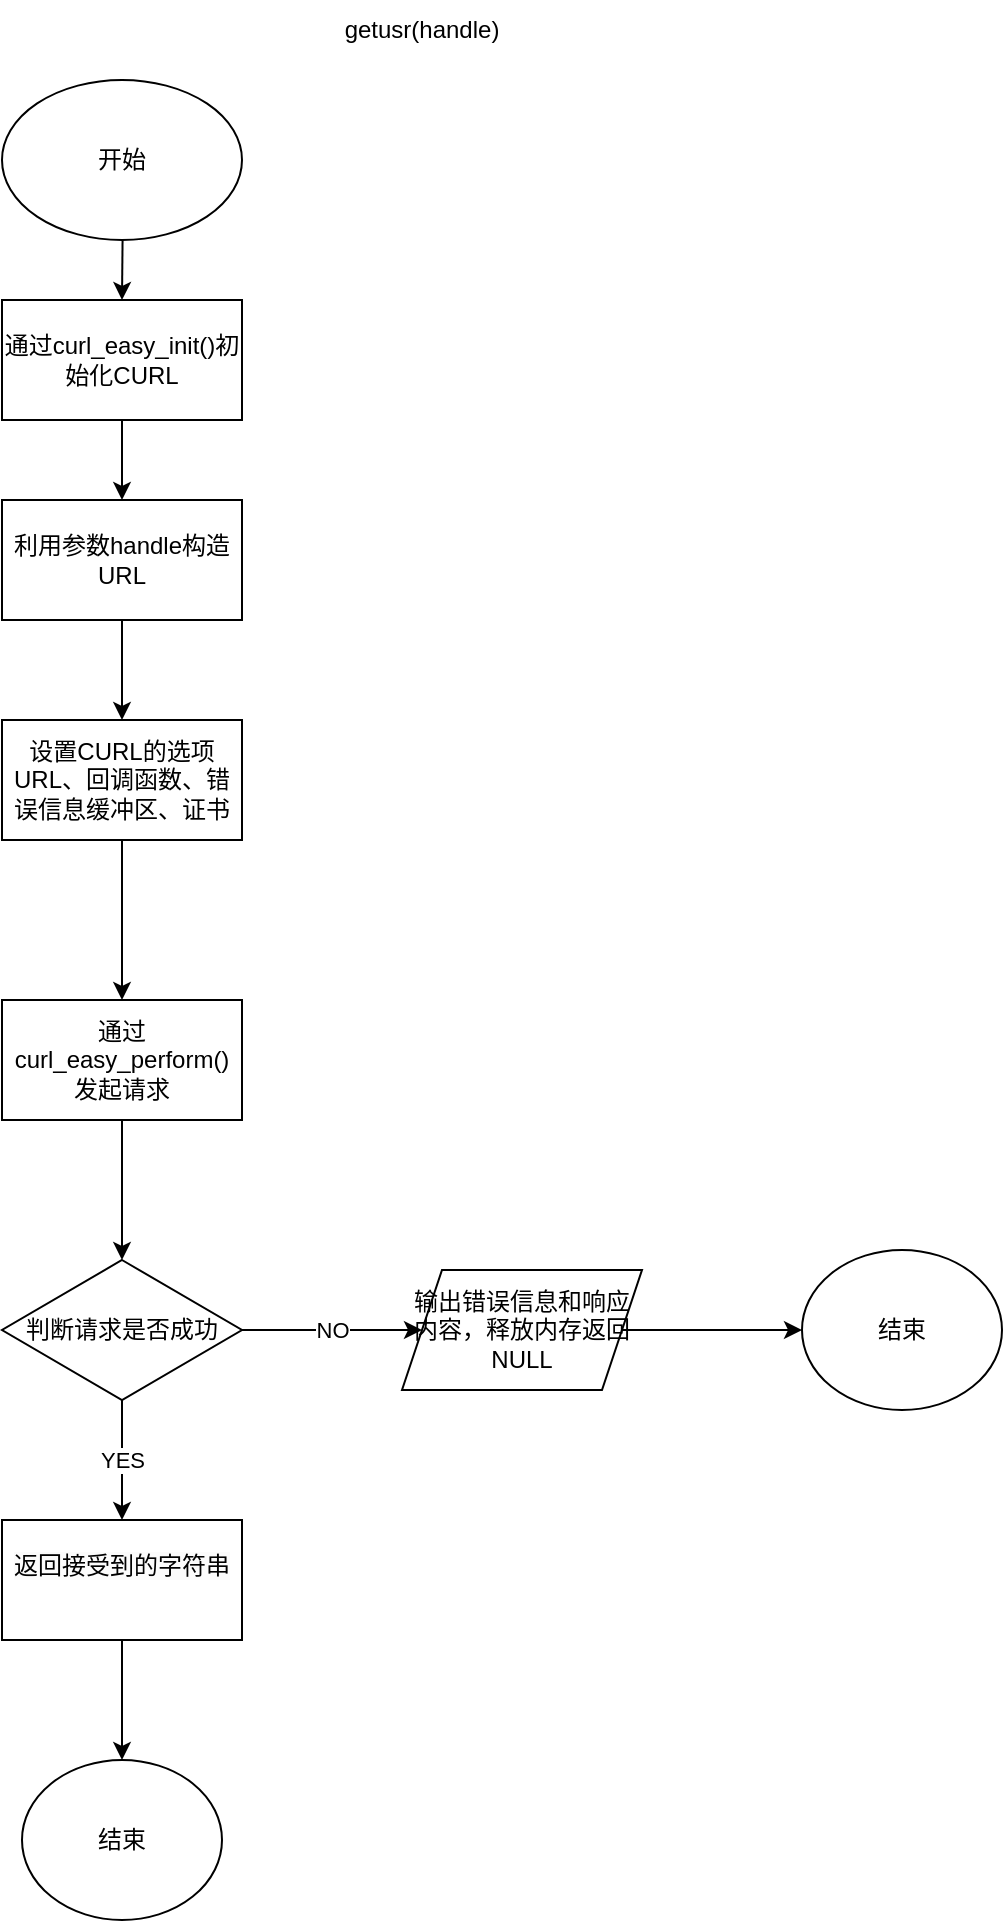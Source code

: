 <mxfile>
    <diagram id="szYyVZRkHGsQonSWcX8A" name="第 1 页">
        <mxGraphModel dx="668" dy="767" grid="1" gridSize="10" guides="1" tooltips="1" connect="1" arrows="1" fold="1" page="1" pageScale="1" pageWidth="827" pageHeight="1169" math="0" shadow="0">
            <root>
                <mxCell id="0"/>
                <mxCell id="1" parent="0"/>
                <mxCell id="5" value="" style="edgeStyle=none;html=1;" edge="1" parent="1" source="2" target="4">
                    <mxGeometry relative="1" as="geometry"/>
                </mxCell>
                <mxCell id="2" value="开始" style="ellipse;whiteSpace=wrap;html=1;" vertex="1" parent="1">
                    <mxGeometry x="90" y="60" width="120" height="80" as="geometry"/>
                </mxCell>
                <mxCell id="3" value="getusr(handle&lt;span style=&quot;background-color: transparent;&quot;&gt;)&lt;/span&gt;" style="text;html=1;align=center;verticalAlign=middle;whiteSpace=wrap;rounded=0;" vertex="1" parent="1">
                    <mxGeometry x="270" y="20" width="60" height="30" as="geometry"/>
                </mxCell>
                <mxCell id="7" value="" style="edgeStyle=none;html=1;" edge="1" parent="1" source="4" target="6">
                    <mxGeometry relative="1" as="geometry"/>
                </mxCell>
                <mxCell id="4" value="通过curl_easy_init()初始化CURL" style="whiteSpace=wrap;html=1;" vertex="1" parent="1">
                    <mxGeometry x="90" y="170" width="120" height="60" as="geometry"/>
                </mxCell>
                <mxCell id="9" value="" style="edgeStyle=none;html=1;" edge="1" parent="1" source="6" target="8">
                    <mxGeometry relative="1" as="geometry"/>
                </mxCell>
                <mxCell id="6" value="利用参数handle构造URL" style="whiteSpace=wrap;html=1;" vertex="1" parent="1">
                    <mxGeometry x="90" y="270" width="120" height="60" as="geometry"/>
                </mxCell>
                <mxCell id="11" value="" style="edgeStyle=none;html=1;" edge="1" parent="1" source="8">
                    <mxGeometry relative="1" as="geometry">
                        <mxPoint x="150" y="520" as="targetPoint"/>
                    </mxGeometry>
                </mxCell>
                <mxCell id="8" value="设置CURL的选项&lt;br&gt;URL、回调函数、错误信息缓冲区、证书" style="whiteSpace=wrap;html=1;" vertex="1" parent="1">
                    <mxGeometry x="90" y="380" width="120" height="60" as="geometry"/>
                </mxCell>
                <mxCell id="14" value="" style="edgeStyle=none;html=1;" edge="1" parent="1" source="12" target="13">
                    <mxGeometry relative="1" as="geometry"/>
                </mxCell>
                <mxCell id="12" value="通过curl_easy_perform()发起请求" style="rounded=0;whiteSpace=wrap;html=1;" vertex="1" parent="1">
                    <mxGeometry x="90" y="520" width="120" height="60" as="geometry"/>
                </mxCell>
                <mxCell id="16" value="NO" style="edgeStyle=none;html=1;" edge="1" parent="1" source="13" target="15">
                    <mxGeometry relative="1" as="geometry"/>
                </mxCell>
                <mxCell id="20" value="YES" style="edgeStyle=none;html=1;entryX=0.5;entryY=0;entryDx=0;entryDy=0;" edge="1" parent="1" source="13" target="21">
                    <mxGeometry relative="1" as="geometry">
                        <mxPoint x="150" y="805" as="targetPoint"/>
                    </mxGeometry>
                </mxCell>
                <mxCell id="13" value="判断请求是否成功" style="rhombus;whiteSpace=wrap;html=1;rounded=0;" vertex="1" parent="1">
                    <mxGeometry x="90" y="650" width="120" height="70" as="geometry"/>
                </mxCell>
                <mxCell id="18" value="" style="edgeStyle=none;html=1;" edge="1" parent="1" source="15" target="17">
                    <mxGeometry relative="1" as="geometry"/>
                </mxCell>
                <mxCell id="15" value="输出错误信息和响应内容，释放内存返回NULL" style="shape=parallelogram;perimeter=parallelogramPerimeter;whiteSpace=wrap;html=1;fixedSize=1;rounded=0;" vertex="1" parent="1">
                    <mxGeometry x="290" y="655" width="120" height="60" as="geometry"/>
                </mxCell>
                <mxCell id="17" value="结束" style="ellipse;whiteSpace=wrap;html=1;rounded=0;" vertex="1" parent="1">
                    <mxGeometry x="490" y="645" width="100" height="80" as="geometry"/>
                </mxCell>
                <mxCell id="23" value="" style="edgeStyle=none;html=1;" edge="1" parent="1" source="21" target="22">
                    <mxGeometry relative="1" as="geometry"/>
                </mxCell>
                <mxCell id="21" value="&#xa;&lt;span style=&quot;color: rgb(0, 0, 0); font-family: Helvetica; font-size: 12px; font-style: normal; font-variant-ligatures: normal; font-variant-caps: normal; font-weight: 400; letter-spacing: normal; orphans: 2; text-align: center; text-indent: 0px; text-transform: none; widows: 2; word-spacing: 0px; -webkit-text-stroke-width: 0px; white-space: normal; background-color: rgb(251, 251, 251); text-decoration-thickness: initial; text-decoration-style: initial; text-decoration-color: initial; display: inline !important; float: none;&quot;&gt;返回接受到的字符串&lt;/span&gt;&#xa;&#xa;" style="rounded=0;whiteSpace=wrap;html=1;" vertex="1" parent="1">
                    <mxGeometry x="90" y="780" width="120" height="60" as="geometry"/>
                </mxCell>
                <mxCell id="22" value="结束" style="ellipse;whiteSpace=wrap;html=1;rounded=0;" vertex="1" parent="1">
                    <mxGeometry x="100" y="900" width="100" height="80" as="geometry"/>
                </mxCell>
            </root>
        </mxGraphModel>
    </diagram>
</mxfile>